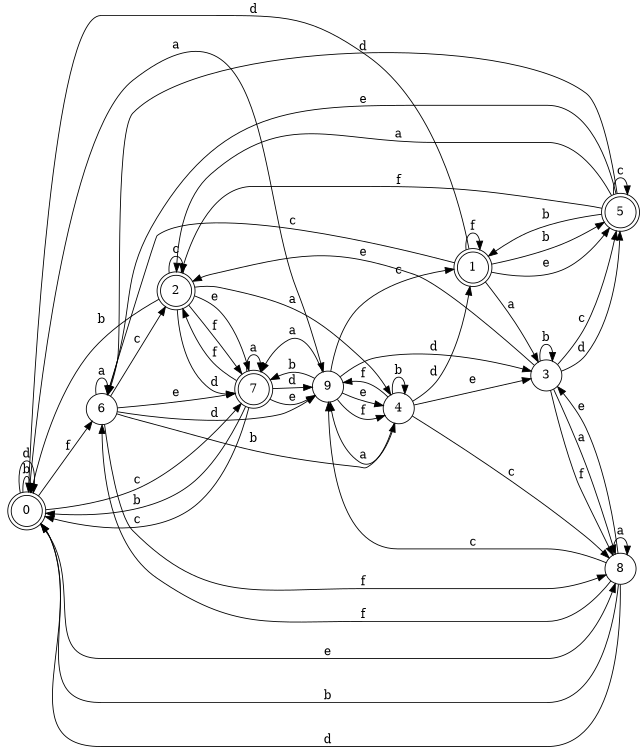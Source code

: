 digraph n8_3 {
__start0 [label="" shape="none"];

rankdir=LR;
size="8,5";

s0 [style="rounded,filled", color="black", fillcolor="white" shape="doublecircle", label="0"];
s1 [style="rounded,filled", color="black", fillcolor="white" shape="doublecircle", label="1"];
s2 [style="rounded,filled", color="black", fillcolor="white" shape="doublecircle", label="2"];
s3 [style="filled", color="black", fillcolor="white" shape="circle", label="3"];
s4 [style="filled", color="black", fillcolor="white" shape="circle", label="4"];
s5 [style="rounded,filled", color="black", fillcolor="white" shape="doublecircle", label="5"];
s6 [style="filled", color="black", fillcolor="white" shape="circle", label="6"];
s7 [style="rounded,filled", color="black", fillcolor="white" shape="doublecircle", label="7"];
s8 [style="filled", color="black", fillcolor="white" shape="circle", label="8"];
s9 [style="filled", color="black", fillcolor="white" shape="circle", label="9"];
s0 -> s9 [label="a"];
s0 -> s0 [label="b"];
s0 -> s7 [label="c"];
s0 -> s0 [label="d"];
s0 -> s8 [label="e"];
s0 -> s6 [label="f"];
s1 -> s3 [label="a"];
s1 -> s5 [label="b"];
s1 -> s6 [label="c"];
s1 -> s0 [label="d"];
s1 -> s5 [label="e"];
s1 -> s1 [label="f"];
s2 -> s4 [label="a"];
s2 -> s0 [label="b"];
s2 -> s2 [label="c"];
s2 -> s7 [label="d"];
s2 -> s7 [label="e"];
s2 -> s7 [label="f"];
s3 -> s8 [label="a"];
s3 -> s3 [label="b"];
s3 -> s5 [label="c"];
s3 -> s5 [label="d"];
s3 -> s2 [label="e"];
s3 -> s8 [label="f"];
s4 -> s9 [label="a"];
s4 -> s4 [label="b"];
s4 -> s8 [label="c"];
s4 -> s1 [label="d"];
s4 -> s3 [label="e"];
s4 -> s9 [label="f"];
s5 -> s2 [label="a"];
s5 -> s1 [label="b"];
s5 -> s5 [label="c"];
s5 -> s6 [label="d"];
s5 -> s6 [label="e"];
s5 -> s2 [label="f"];
s6 -> s6 [label="a"];
s6 -> s4 [label="b"];
s6 -> s2 [label="c"];
s6 -> s9 [label="d"];
s6 -> s7 [label="e"];
s6 -> s8 [label="f"];
s7 -> s7 [label="a"];
s7 -> s0 [label="b"];
s7 -> s0 [label="c"];
s7 -> s9 [label="d"];
s7 -> s9 [label="e"];
s7 -> s2 [label="f"];
s8 -> s8 [label="a"];
s8 -> s0 [label="b"];
s8 -> s9 [label="c"];
s8 -> s0 [label="d"];
s8 -> s3 [label="e"];
s8 -> s6 [label="f"];
s9 -> s7 [label="a"];
s9 -> s7 [label="b"];
s9 -> s1 [label="c"];
s9 -> s3 [label="d"];
s9 -> s4 [label="e"];
s9 -> s4 [label="f"];

}